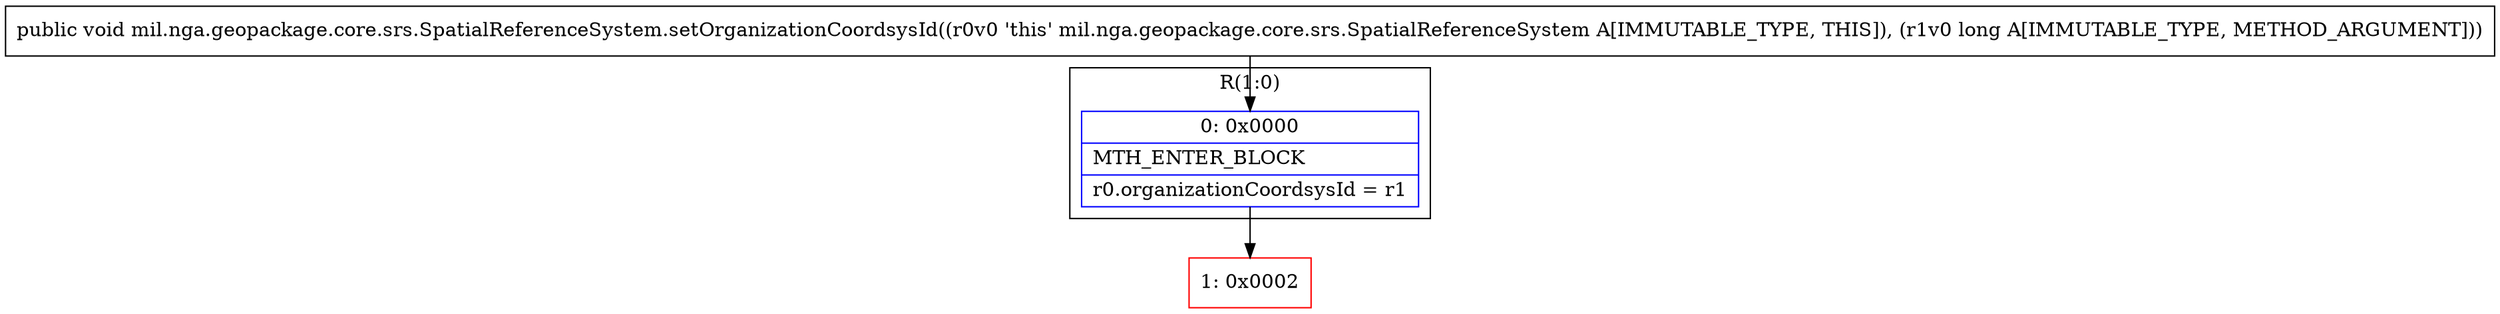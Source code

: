 digraph "CFG formil.nga.geopackage.core.srs.SpatialReferenceSystem.setOrganizationCoordsysId(J)V" {
subgraph cluster_Region_1037497678 {
label = "R(1:0)";
node [shape=record,color=blue];
Node_0 [shape=record,label="{0\:\ 0x0000|MTH_ENTER_BLOCK\l|r0.organizationCoordsysId = r1\l}"];
}
Node_1 [shape=record,color=red,label="{1\:\ 0x0002}"];
MethodNode[shape=record,label="{public void mil.nga.geopackage.core.srs.SpatialReferenceSystem.setOrganizationCoordsysId((r0v0 'this' mil.nga.geopackage.core.srs.SpatialReferenceSystem A[IMMUTABLE_TYPE, THIS]), (r1v0 long A[IMMUTABLE_TYPE, METHOD_ARGUMENT])) }"];
MethodNode -> Node_0;
Node_0 -> Node_1;
}

